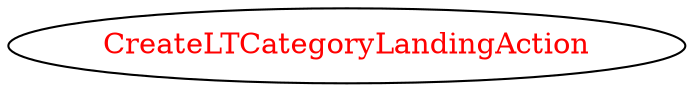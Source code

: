 digraph dependencyGraph {
 concentrate=true;
 ranksep="2.0";
 rankdir="LR"; 
 splines="ortho";
"CreateLTCategoryLandingAction" [fontcolor="red"];
}